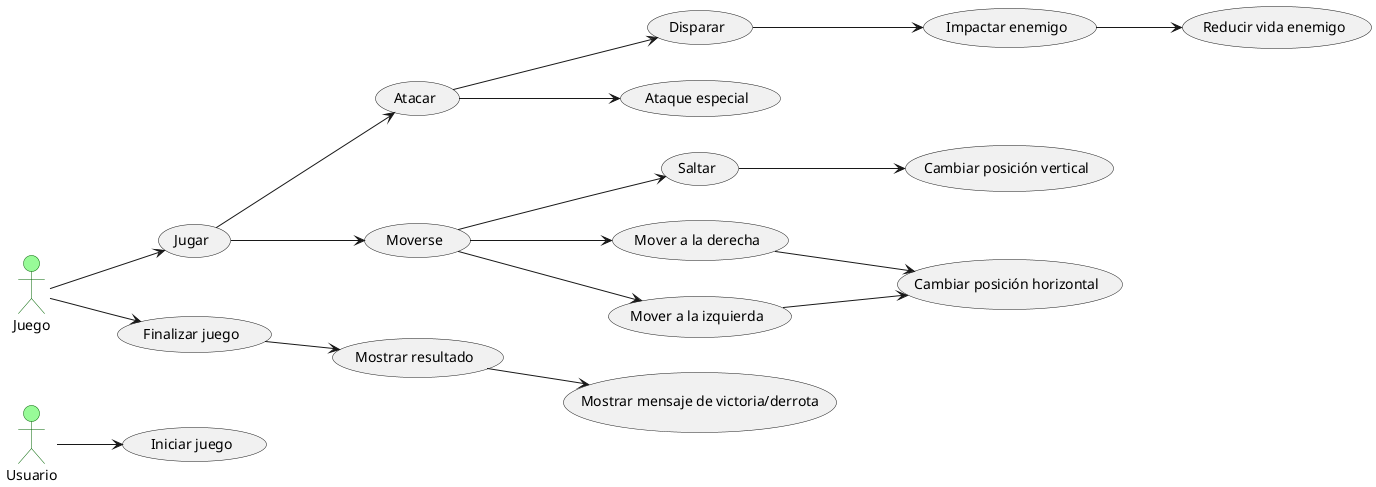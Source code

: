 @startuml casos de uso
left to right direction
skinparam actor {
    BackgroundColor PaleGreen
    BorderColor DarkGreen
}

actor Usuario as U
actor Juego as J

U --> (Iniciar juego)
J --> (Jugar)
J --> (Finalizar juego)
(Jugar) --> (Atacar)
(Jugar) --> (Moverse)
(Atacar) --> (Disparar)
(Atacar) --> (Ataque especial)
(Disparar) --> (Impactar enemigo)
(Impactar enemigo) --> (Reducir vida enemigo)
(Moverse) --> (Saltar)
(Moverse) --> (Mover a la derecha)
(Moverse) --> (Mover a la izquierda)
(Saltar) --> (Cambiar posición vertical)
(Mover a la derecha) --> (Cambiar posición horizontal)
(Mover a la izquierda) --> (Cambiar posición horizontal)
(Finalizar juego) --> (Mostrar resultado)
(Mostrar resultado) --> (Mostrar mensaje de victoria/derrota)
@enduml